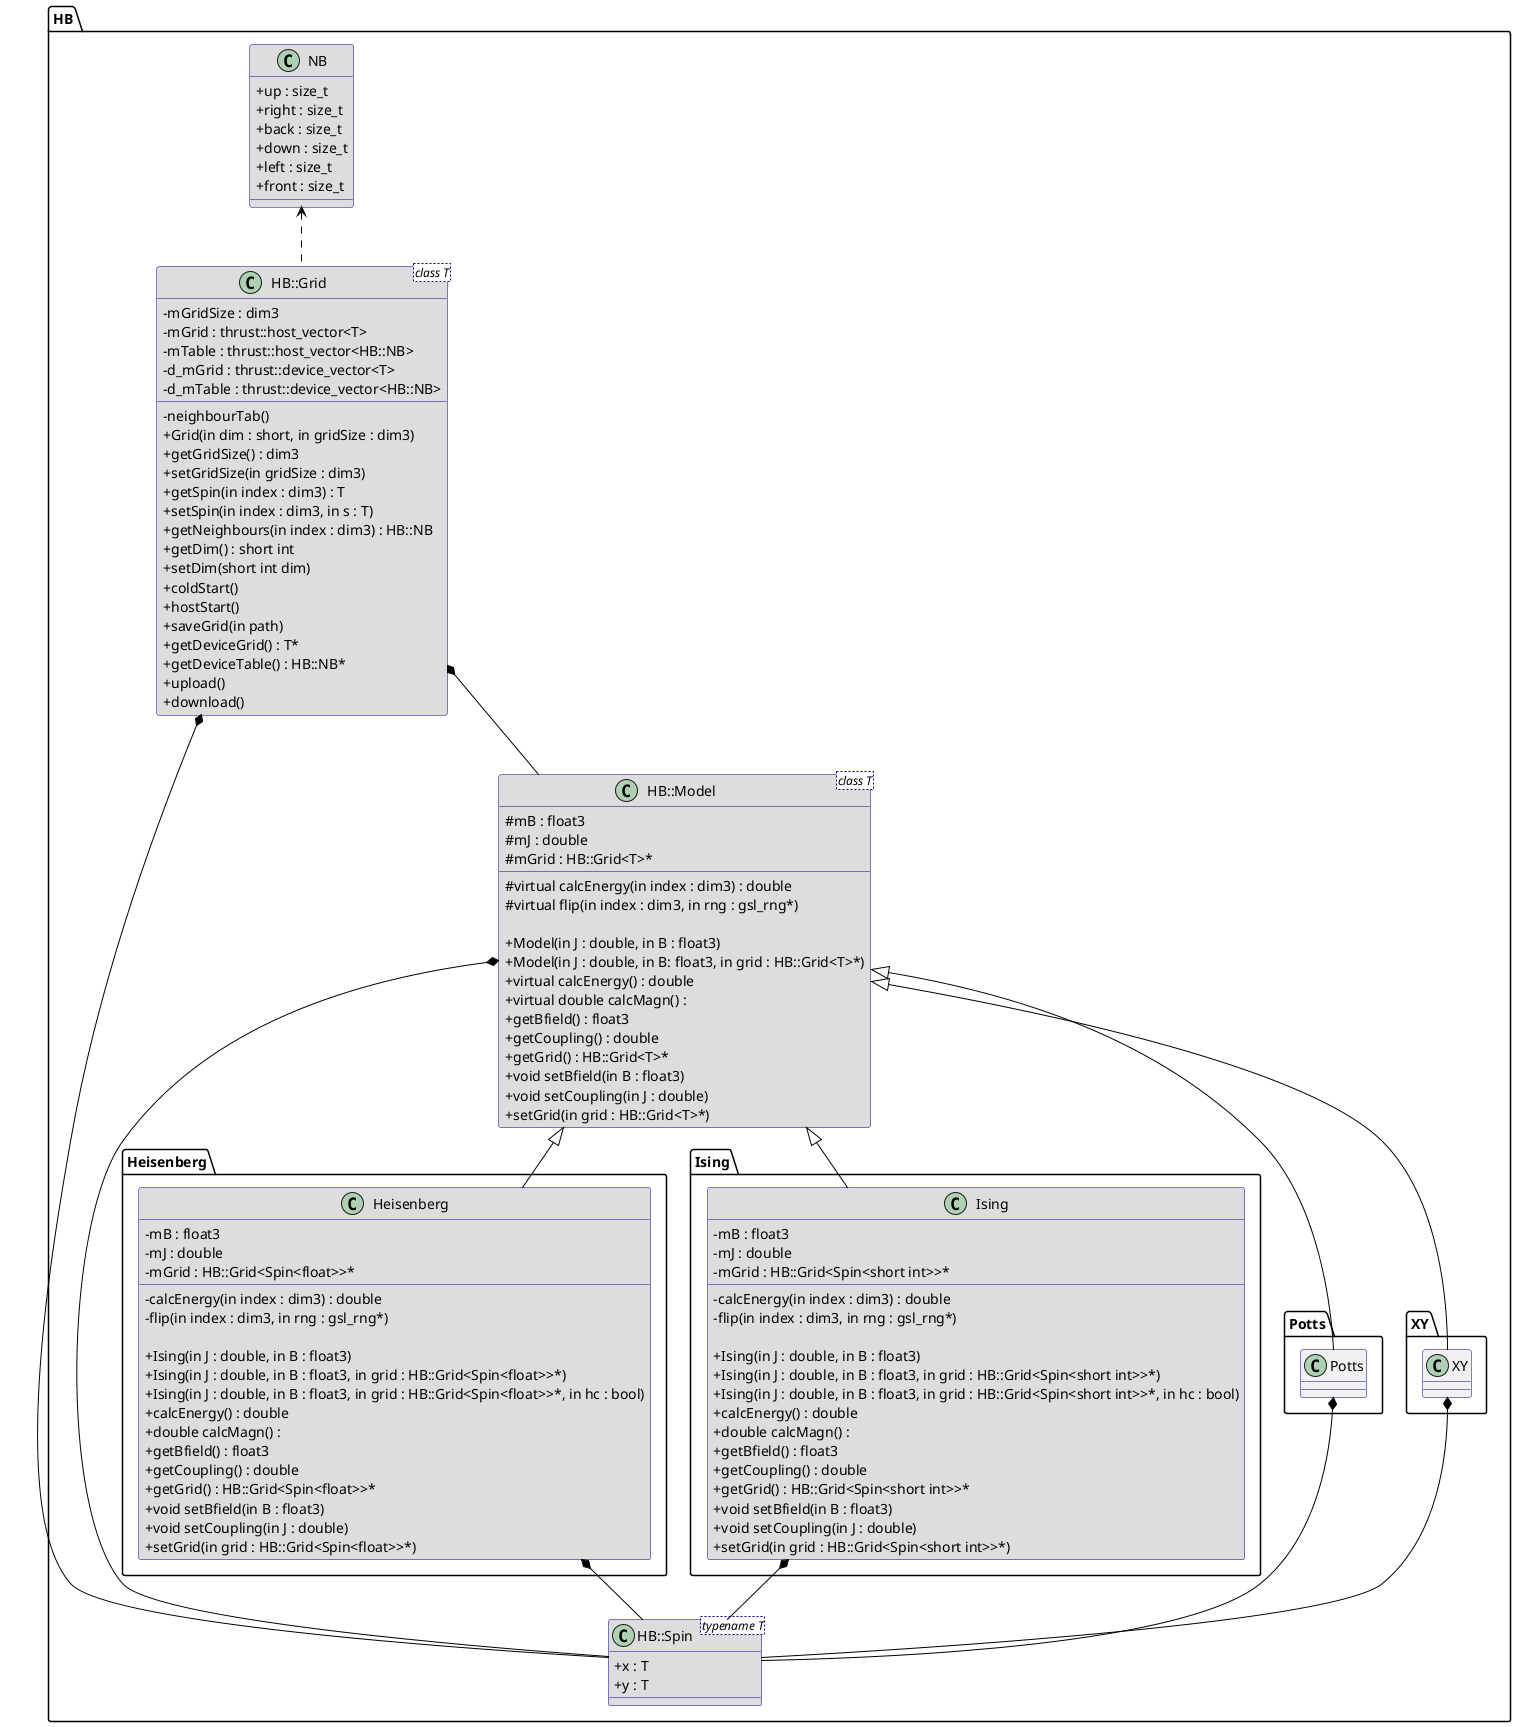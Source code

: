 @startuml
set namespaceSeparator ::
skinparam ArrowColor #000000
skinparam ClassBorderColor #000088
skinparam classAttributeIconSize 0

class HB::NB #DDDDDD {
  +up : size_t
  +right : size_t
  +back : size_t
  +down : size_t
  +left : size_t
  +front : size_t
}

class "HB::Grid<class T>" as HB::Grid_t #DDDDDD {
  -mGridSize : dim3
  -mGrid : thrust::host_vector<T>
  -mTable : thrust::host_vector<HB::NB>
  -d_mGrid : thrust::device_vector<T>
  -d_mTable : thrust::device_vector<HB::NB>
  -neighbourTab()
  +Grid(in dim : short, in gridSize : dim3)
  +getGridSize() : dim3
  +setGridSize(in gridSize : dim3)
  +getSpin(in index : dim3) : T
  +setSpin(in index : dim3, in s : T)
  +getNeighbours(in index : dim3) : HB::NB
  +getDim() : short int
  +setDim(short int dim)
  +coldStart()
  +hostStart()
  +saveGrid(in path)
  +getDeviceGrid() : T*
  +getDeviceTable() : HB::NB*
  +upload()
  +download()
}

class "HB::Spin<typename T>" as HB::Spin_t #DDDDDD {
  +x : T
  +y : T
}

class "HB::Model<class T>" as HB::Model_t #DDDDDD {
  #mB : float3
  #mJ : double
  #mGrid : HB::Grid<T>*
  
  #virtual calcEnergy(in index : dim3) : double
  #virtual flip(in index : dim3, in rng : gsl_rng*)

  +Model(in J : double, in B : float3)
  +Model(in J : double, in B: float3, in grid : HB::Grid<T>*)
  +virtual calcEnergy() : double
  +virtual double calcMagn() :
  +getBfield() : float3
  +getCoupling() : double
  +getGrid() : HB::Grid<T>*
  +void setBfield(in B : float3)
  +void setCoupling(in J : double)
  +setGrid(in grid : HB::Grid<T>*)
}
class HB::Heisenberg::Heisenberg #DDDDDD {
  -mB : float3
  -mJ : double
  -mGrid : HB::Grid<Spin<float>>*
  
  -calcEnergy(in index : dim3) : double
  -flip(in index : dim3, in rng : gsl_rng*)

  +Ising(in J : double, in B : float3)
  +Ising(in J : double, in B : float3, in grid : HB::Grid<Spin<float>>*)
  +Ising(in J : double, in B : float3, in grid : HB::Grid<Spin<float>>*, in hc : bool)
  +calcEnergy() : double
  +double calcMagn() :
  +getBfield() : float3
  +getCoupling() : double
  +getGrid() : HB::Grid<Spin<float>>*
  +void setBfield(in B : float3)
  +void setCoupling(in J : double)
  +setGrid(in grid : HB::Grid<Spin<float>>*)
}
class HB::Ising::Ising #DDDDDD {
  -mB : float3
  -mJ : double
  -mGrid : HB::Grid<Spin<short int>>*
  
  -calcEnergy(in index : dim3) : double
  -flip(in index : dim3, in rng : gsl_rng*)

  +Ising(in J : double, in B : float3)
  +Ising(in J : double, in B : float3, in grid : HB::Grid<Spin<short int>>*)
  +Ising(in J : double, in B : float3, in grid : HB::Grid<Spin<short int>>*, in hc : bool)
  +calcEnergy() : double
  +double calcMagn() :
  +getBfield() : float3
  +getCoupling() : double
  +getGrid() : HB::Grid<Spin<short int>>*
  +void setBfield(in B : float3)
  +void setCoupling(in J : double)
  +setGrid(in grid : HB::Grid<Spin<short int>>*)
}

HB::Model_t <|-- HB::Ising::Ising
HB::Model_t <|-- HB::Potts::Potts
HB::Model_t <|-- HB::XY::XY
HB::Model_t <|-- HB::Heisenberg::Heisenberg
HB::Grid_t *-- HB::Model_t
HB::NB <.. HB::Grid_t
HB::Grid_t *-- HB::Spin_t
HB::Model_t *-- HB::Spin_t
HB::Heisenberg::Heisenberg *-- HB::Spin_t
HB::XY::XY *-- HB::Spin_t
HB::Potts::Potts *-- HB::Spin_t
HB::Ising::Ising *-- HB::Spin_t

@enduml